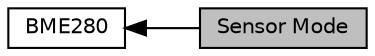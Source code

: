 digraph "Sensor Mode"
{
  edge [fontname="Helvetica",fontsize="10",labelfontname="Helvetica",labelfontsize="10"];
  node [fontname="Helvetica",fontsize="10",shape=box];
  rankdir=LR;
  Node2 [label="BME280",height=0.2,width=0.4,color="black", fillcolor="white", style="filled",URL="$group__bme280.html",tooltip="Product Overview and Sensor API Source Code"];
  Node1 [label="Sensor Mode",height=0.2,width=0.4,color="black", fillcolor="grey75", style="filled", fontcolor="black",tooltip="Generic API for configuring sensor power mode."];
  Node2->Node1 [shape=plaintext, dir="back", style="solid"];
}
